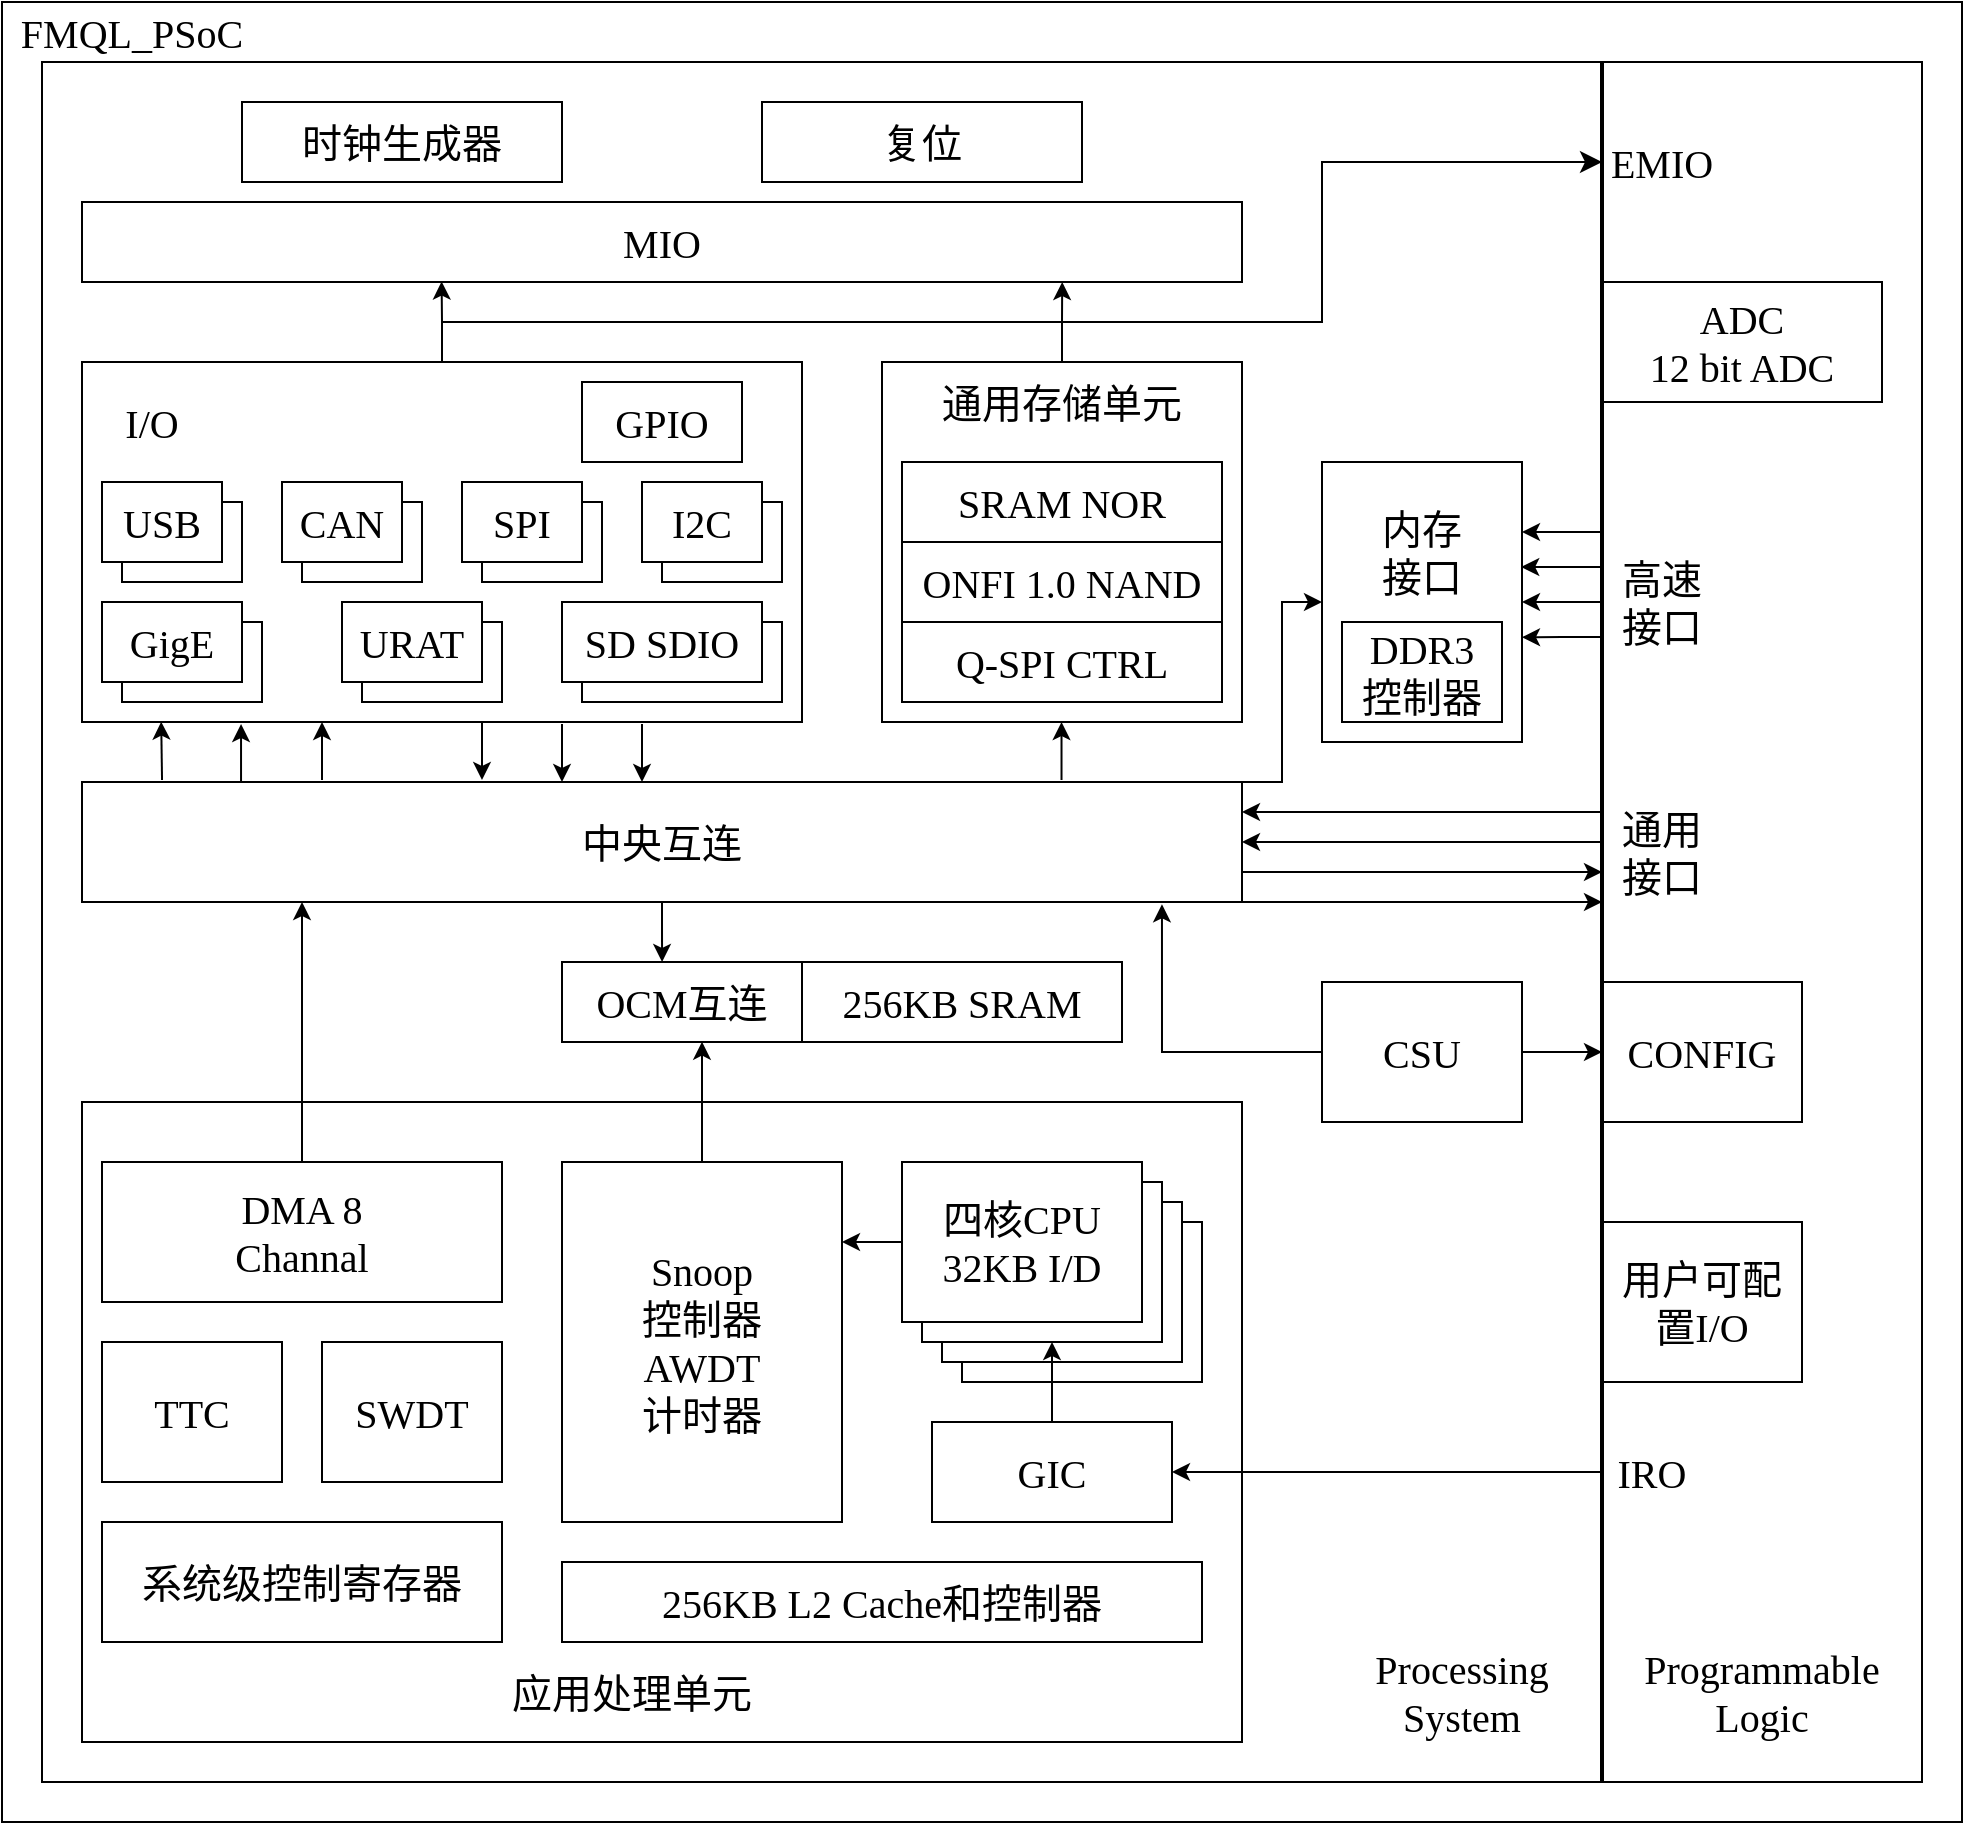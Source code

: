 <mxfile version="24.0.0" type="github">
  <diagram name="第 1 页" id="74pcK1IsbcXQ7R1hPMTi">
    <mxGraphModel dx="3499" dy="1283" grid="1" gridSize="10" guides="1" tooltips="1" connect="1" arrows="1" fold="1" page="0" pageScale="1" pageWidth="827" pageHeight="1169" math="0" shadow="0">
      <root>
        <mxCell id="0" />
        <mxCell id="1" parent="0" />
        <mxCell id="eo6wNEDuXgDLhp5QCw0Y-1" value="" style="rounded=0;whiteSpace=wrap;html=1;fillColor=none;" vertex="1" parent="1">
          <mxGeometry x="-960" y="120" width="980" height="910" as="geometry" />
        </mxCell>
        <mxCell id="eo6wNEDuXgDLhp5QCw0Y-2" value="" style="rounded=0;whiteSpace=wrap;html=1;fillColor=none;" vertex="1" parent="1">
          <mxGeometry x="-940" y="150" width="940" height="860" as="geometry" />
        </mxCell>
        <mxCell id="eo6wNEDuXgDLhp5QCw0Y-76" value="" style="rounded=0;whiteSpace=wrap;html=1;strokeColor=default;align=center;verticalAlign=middle;fontFamily=宋体;fontSize=20;fontColor=default;fillColor=none;" vertex="1" parent="1">
          <mxGeometry x="-920" y="300" width="360" height="180" as="geometry" />
        </mxCell>
        <mxCell id="eo6wNEDuXgDLhp5QCw0Y-3" value="&lt;font face=&quot;微软雅黑&quot; style=&quot;font-size: 20px;&quot;&gt;FMQL_PSoC&lt;/font&gt;" style="text;html=1;align=center;verticalAlign=middle;whiteSpace=wrap;rounded=0;fontSize=20;" vertex="1" parent="1">
          <mxGeometry x="-960" y="120" width="130" height="30" as="geometry" />
        </mxCell>
        <mxCell id="eo6wNEDuXgDLhp5QCw0Y-4" value="&lt;font style=&quot;font-size: 20px;&quot;&gt;时钟生成器&lt;/font&gt;" style="rounded=0;whiteSpace=wrap;html=1;strokeColor=default;align=center;verticalAlign=middle;fontFamily=宋体;fontSize=20;fontColor=default;fillColor=none;" vertex="1" parent="1">
          <mxGeometry x="-840" y="170" width="160" height="40" as="geometry" />
        </mxCell>
        <mxCell id="eo6wNEDuXgDLhp5QCw0Y-5" value="&lt;font style=&quot;font-size: 20px;&quot;&gt;复位&lt;/font&gt;" style="rounded=0;whiteSpace=wrap;html=1;strokeColor=default;align=center;verticalAlign=middle;fontFamily=宋体;fontSize=20;fontColor=default;fillColor=none;" vertex="1" parent="1">
          <mxGeometry x="-580" y="170" width="160" height="40" as="geometry" />
        </mxCell>
        <mxCell id="eo6wNEDuXgDLhp5QCw0Y-8" value="" style="rounded=0;whiteSpace=wrap;html=1;strokeColor=default;align=center;verticalAlign=middle;fontFamily=宋体;fontSize=20;fontColor=default;fillColor=none;" vertex="1" parent="1">
          <mxGeometry x="-920" y="670" width="580" height="320" as="geometry" />
        </mxCell>
        <mxCell id="eo6wNEDuXgDLhp5QCw0Y-9" value="&lt;font style=&quot;font-size: 20px;&quot;&gt;系统级控制寄存器&lt;/font&gt;" style="rounded=0;whiteSpace=wrap;html=1;strokeColor=default;align=center;verticalAlign=middle;fontFamily=宋体;fontSize=20;fontColor=default;fillColor=none;" vertex="1" parent="1">
          <mxGeometry x="-910" y="880" width="200" height="60" as="geometry" />
        </mxCell>
        <mxCell id="eo6wNEDuXgDLhp5QCw0Y-84" style="edgeStyle=orthogonalEdgeStyle;rounded=0;orthogonalLoop=1;jettySize=auto;html=1;entryX=0;entryY=0.5;entryDx=0;entryDy=0;fontFamily=微软雅黑;fontSize=16;fontColor=default;exitX=1;exitY=0;exitDx=0;exitDy=0;" edge="1" parent="1" source="eo6wNEDuXgDLhp5QCw0Y-10" target="eo6wNEDuXgDLhp5QCw0Y-7">
          <mxGeometry relative="1" as="geometry">
            <mxPoint x="-340" y="520" as="sourcePoint" />
            <Array as="points">
              <mxPoint x="-320" y="510" />
              <mxPoint x="-320" y="420" />
            </Array>
          </mxGeometry>
        </mxCell>
        <mxCell id="eo6wNEDuXgDLhp5QCw0Y-85" style="edgeStyle=orthogonalEdgeStyle;rounded=0;orthogonalLoop=1;jettySize=auto;html=1;exitX=1;exitY=0.25;exitDx=0;exitDy=0;fontFamily=微软雅黑;fontSize=16;fontColor=default;startArrow=classic;startFill=1;endArrow=none;endFill=0;" edge="1" parent="1" source="eo6wNEDuXgDLhp5QCw0Y-10">
          <mxGeometry relative="1" as="geometry">
            <mxPoint x="-160" y="525" as="targetPoint" />
          </mxGeometry>
        </mxCell>
        <mxCell id="eo6wNEDuXgDLhp5QCw0Y-86" style="edgeStyle=orthogonalEdgeStyle;rounded=0;orthogonalLoop=1;jettySize=auto;html=1;exitX=1;exitY=0.5;exitDx=0;exitDy=0;fontFamily=微软雅黑;fontSize=16;fontColor=default;strokeColor=default;align=center;verticalAlign=middle;labelBackgroundColor=default;startArrow=classic;startFill=1;endArrow=none;endFill=0;" edge="1" parent="1" source="eo6wNEDuXgDLhp5QCw0Y-10">
          <mxGeometry relative="1" as="geometry">
            <mxPoint x="-160" y="540" as="targetPoint" />
          </mxGeometry>
        </mxCell>
        <mxCell id="eo6wNEDuXgDLhp5QCw0Y-87" style="edgeStyle=orthogonalEdgeStyle;rounded=0;orthogonalLoop=1;jettySize=auto;html=1;exitX=1;exitY=0.75;exitDx=0;exitDy=0;fontFamily=微软雅黑;fontSize=16;fontColor=default;" edge="1" parent="1" source="eo6wNEDuXgDLhp5QCw0Y-10">
          <mxGeometry relative="1" as="geometry">
            <mxPoint x="-160" y="555" as="targetPoint" />
          </mxGeometry>
        </mxCell>
        <mxCell id="eo6wNEDuXgDLhp5QCw0Y-89" style="edgeStyle=elbowEdgeStyle;rounded=0;orthogonalLoop=1;jettySize=auto;html=1;exitX=1;exitY=1;exitDx=0;exitDy=0;fontFamily=微软雅黑;fontSize=16;fontColor=default;elbow=vertical;" edge="1" parent="1" source="eo6wNEDuXgDLhp5QCw0Y-10">
          <mxGeometry relative="1" as="geometry">
            <mxPoint x="-160" y="570" as="targetPoint" />
          </mxGeometry>
        </mxCell>
        <mxCell id="eo6wNEDuXgDLhp5QCw0Y-10" value="&lt;font style=&quot;font-size: 20px;&quot;&gt;中央互连&lt;/font&gt;" style="rounded=0;whiteSpace=wrap;html=1;strokeColor=default;align=center;verticalAlign=middle;fontFamily=宋体;fontSize=20;fontColor=default;fillColor=none;" vertex="1" parent="1">
          <mxGeometry x="-920" y="510" width="580" height="60" as="geometry" />
        </mxCell>
        <mxCell id="eo6wNEDuXgDLhp5QCw0Y-12" value="MIO" style="rounded=0;whiteSpace=wrap;html=1;strokeColor=default;align=center;verticalAlign=middle;fontFamily=微软雅黑;fontSize=20;fontColor=default;fillColor=none;" vertex="1" parent="1">
          <mxGeometry x="-920" y="220" width="580" height="40" as="geometry" />
        </mxCell>
        <mxCell id="eo6wNEDuXgDLhp5QCw0Y-14" value="GPIO" style="rounded=0;whiteSpace=wrap;html=1;strokeColor=default;align=center;verticalAlign=middle;fontFamily=微软雅黑;fontSize=20;fontColor=default;fillColor=none;" vertex="1" parent="1">
          <mxGeometry x="-670" y="310" width="80" height="40" as="geometry" />
        </mxCell>
        <mxCell id="eo6wNEDuXgDLhp5QCw0Y-18" value="" style="group;fontSize=20;" vertex="1" connectable="0" parent="1">
          <mxGeometry x="-910" y="360" width="70" height="50" as="geometry" />
        </mxCell>
        <mxCell id="eo6wNEDuXgDLhp5QCw0Y-17" value="" style="rounded=0;whiteSpace=wrap;html=1;strokeColor=default;align=center;verticalAlign=middle;fontFamily=微软雅黑;fontSize=16;fontColor=default;fillColor=default;shadow=0;textShadow=0;" vertex="1" parent="eo6wNEDuXgDLhp5QCw0Y-18">
          <mxGeometry x="10" y="10" width="60" height="40" as="geometry" />
        </mxCell>
        <mxCell id="eo6wNEDuXgDLhp5QCw0Y-16" value="&lt;font style=&quot;font-size: 20px;&quot;&gt;USB&lt;/font&gt;" style="rounded=0;whiteSpace=wrap;html=1;strokeColor=default;align=center;verticalAlign=middle;fontFamily=微软雅黑;fontSize=16;fontColor=default;fillColor=default;shadow=0;textShadow=0;" vertex="1" parent="eo6wNEDuXgDLhp5QCw0Y-18">
          <mxGeometry width="60" height="40" as="geometry" />
        </mxCell>
        <mxCell id="eo6wNEDuXgDLhp5QCw0Y-19" value="" style="group;fontSize=20;" vertex="1" connectable="0" parent="1">
          <mxGeometry x="-730" y="360" width="70" height="50" as="geometry" />
        </mxCell>
        <mxCell id="eo6wNEDuXgDLhp5QCw0Y-20" value="" style="rounded=0;whiteSpace=wrap;html=1;strokeColor=default;align=center;verticalAlign=middle;fontFamily=微软雅黑;fontSize=16;fontColor=default;fillColor=default;shadow=0;textShadow=0;" vertex="1" parent="eo6wNEDuXgDLhp5QCw0Y-19">
          <mxGeometry x="10" y="10" width="60" height="40" as="geometry" />
        </mxCell>
        <mxCell id="eo6wNEDuXgDLhp5QCw0Y-21" value="&lt;font style=&quot;font-size: 20px;&quot;&gt;SPI&lt;/font&gt;" style="rounded=0;whiteSpace=wrap;html=1;strokeColor=default;align=center;verticalAlign=middle;fontFamily=微软雅黑;fontSize=16;fontColor=default;fillColor=default;shadow=0;textShadow=0;" vertex="1" parent="eo6wNEDuXgDLhp5QCw0Y-19">
          <mxGeometry width="60" height="40" as="geometry" />
        </mxCell>
        <mxCell id="eo6wNEDuXgDLhp5QCw0Y-22" value="" style="group;fontSize=20;" vertex="1" connectable="0" parent="1">
          <mxGeometry x="-640" y="360" width="70" height="50" as="geometry" />
        </mxCell>
        <mxCell id="eo6wNEDuXgDLhp5QCw0Y-23" value="" style="rounded=0;whiteSpace=wrap;html=1;strokeColor=default;align=center;verticalAlign=middle;fontFamily=微软雅黑;fontSize=16;fontColor=default;fillColor=default;shadow=0;textShadow=0;" vertex="1" parent="eo6wNEDuXgDLhp5QCw0Y-22">
          <mxGeometry x="10" y="10" width="60" height="40" as="geometry" />
        </mxCell>
        <mxCell id="eo6wNEDuXgDLhp5QCw0Y-24" value="&lt;font style=&quot;font-size: 20px;&quot;&gt;I2C&lt;/font&gt;" style="rounded=0;whiteSpace=wrap;html=1;strokeColor=default;align=center;verticalAlign=middle;fontFamily=微软雅黑;fontSize=16;fontColor=default;fillColor=default;shadow=0;textShadow=0;" vertex="1" parent="eo6wNEDuXgDLhp5QCw0Y-22">
          <mxGeometry width="60" height="40" as="geometry" />
        </mxCell>
        <mxCell id="eo6wNEDuXgDLhp5QCw0Y-25" value="" style="group;fontSize=20;" vertex="1" connectable="0" parent="1">
          <mxGeometry x="-820" y="360" width="70" height="50" as="geometry" />
        </mxCell>
        <mxCell id="eo6wNEDuXgDLhp5QCw0Y-26" value="" style="rounded=0;whiteSpace=wrap;html=1;strokeColor=default;align=center;verticalAlign=middle;fontFamily=微软雅黑;fontSize=16;fontColor=default;fillColor=default;shadow=0;textShadow=0;" vertex="1" parent="eo6wNEDuXgDLhp5QCw0Y-25">
          <mxGeometry x="10" y="10" width="60" height="40" as="geometry" />
        </mxCell>
        <mxCell id="eo6wNEDuXgDLhp5QCw0Y-27" value="&lt;font style=&quot;font-size: 20px;&quot;&gt;CAN&lt;/font&gt;" style="rounded=0;whiteSpace=wrap;html=1;strokeColor=default;align=center;verticalAlign=middle;fontFamily=微软雅黑;fontSize=16;fontColor=default;fillColor=default;shadow=0;textShadow=0;" vertex="1" parent="eo6wNEDuXgDLhp5QCw0Y-25">
          <mxGeometry width="60" height="40" as="geometry" />
        </mxCell>
        <mxCell id="eo6wNEDuXgDLhp5QCw0Y-28" value="" style="group;fontSize=20;" vertex="1" connectable="0" parent="1">
          <mxGeometry x="-910" y="420" width="80" height="50" as="geometry" />
        </mxCell>
        <mxCell id="eo6wNEDuXgDLhp5QCw0Y-29" value="" style="rounded=0;whiteSpace=wrap;html=1;strokeColor=default;align=center;verticalAlign=middle;fontFamily=微软雅黑;fontSize=16;fontColor=default;fillColor=default;shadow=0;textShadow=0;" vertex="1" parent="eo6wNEDuXgDLhp5QCw0Y-28">
          <mxGeometry x="10" y="10" width="70" height="40" as="geometry" />
        </mxCell>
        <mxCell id="eo6wNEDuXgDLhp5QCw0Y-30" value="&lt;font style=&quot;font-size: 20px;&quot; face=&quot;微软雅黑&quot;&gt;GigE&lt;/font&gt;" style="rounded=0;whiteSpace=wrap;html=1;strokeColor=default;align=center;verticalAlign=middle;fontFamily=微软雅黑;fontSize=16;fontColor=default;fillColor=default;shadow=0;textShadow=0;" vertex="1" parent="eo6wNEDuXgDLhp5QCw0Y-28">
          <mxGeometry width="70" height="40" as="geometry" />
        </mxCell>
        <mxCell id="eo6wNEDuXgDLhp5QCw0Y-34" value="" style="group;fontSize=20;" vertex="1" connectable="0" parent="1">
          <mxGeometry x="-790" y="420" width="80" height="50" as="geometry" />
        </mxCell>
        <mxCell id="eo6wNEDuXgDLhp5QCw0Y-35" value="" style="rounded=0;whiteSpace=wrap;html=1;strokeColor=default;align=center;verticalAlign=middle;fontFamily=微软雅黑;fontSize=16;fontColor=default;fillColor=default;shadow=0;textShadow=0;" vertex="1" parent="eo6wNEDuXgDLhp5QCw0Y-34">
          <mxGeometry x="10" y="10" width="70" height="40" as="geometry" />
        </mxCell>
        <mxCell id="eo6wNEDuXgDLhp5QCw0Y-36" value="&lt;font style=&quot;font-size: 20px;&quot; face=&quot;微软雅黑&quot;&gt;URAT&lt;/font&gt;&lt;span style=&quot;color: rgba(0, 0, 0, 0); font-family: monospace; font-size: 0px; text-align: start; text-wrap: nowrap;&quot;&gt;%3CmxGraphModel%3E%3Croot%3E%3CmxCell%20id%3D%220%22%2F%3E%3CmxCell%20id%3D%221%22%20parent%3D%220%22%2F%3E%3CmxCell%20id%3D%222%22%20value%3D%22%22%20style%3D%22group%3BfontSize%3D20%3B%22%20vertex%3D%221%22%20connectable%3D%220%22%20parent%3D%221%22%3E%3CmxGeometry%20x%3D%22-600%22%20y%3D%22560%22%20width%3D%2270%22%20height%3D%2250%22%20as%3D%22geometry%22%2F%3E%3C%2FmxCell%3E%3CmxCell%20id%3D%223%22%20value%3D%22%22%20style%3D%22rounded%3D0%3BwhiteSpace%3Dwrap%3Bhtml%3D1%3BstrokeColor%3Ddefault%3Balign%3Dcenter%3BverticalAlign%3Dmiddle%3BfontFamily%3D%E5%BE%AE%E8%BD%AF%E9%9B%85%E9%BB%91%3BfontSize%3D16%3BfontColor%3Ddefault%3BfillColor%3Ddefault%3Bshadow%3D0%3BtextShadow%3D0%3B%22%20vertex%3D%221%22%20parent%3D%222%22%3E%3CmxGeometry%20x%3D%2210%22%20y%3D%2210%22%20width%3D%2260%22%20height%3D%2240%22%20as%3D%22geometry%22%2F%3E%3C%2FmxCell%3E%3CmxCell%20id%3D%224%22%20value%3D%22%26lt%3Bfont%20style%3D%26quot%3Bfont-size%3A%2020px%3B%26quot%3B%20face%3D%26quot%3B%E5%BE%AE%E8%BD%AF%E9%9B%85%E9%BB%91%26quot%3B%26gt%3BGigE%26lt%3B%2Ffont%26gt%3B%22%20style%3D%22rounded%3D0%3BwhiteSpace%3Dwrap%3Bhtml%3D1%3BstrokeColor%3Ddefault%3Balign%3Dcenter%3BverticalAlign%3Dmiddle%3BfontFamily%3D%E5%BE%AE%E8%BD%AF%E9%9B%85%E9%BB%91%3BfontSize%3D16%3BfontColor%3Ddefault%3BfillColor%3Ddefault%3Bshadow%3D0%3BtextShadow%3D0%3B%22%20vertex%3D%221%22%20parent%3D%222%22%3E%3CmxGeometry%20width%3D%2260%22%20height%3D%2240%22%20as%3D%22geometry%22%2F%3E%3C%2FmxCell%3E%3C%2Froot%3E%3C%2FmxGraphModel%3E&lt;/span&gt;" style="rounded=0;whiteSpace=wrap;html=1;strokeColor=default;align=center;verticalAlign=middle;fontFamily=微软雅黑;fontSize=16;fontColor=default;fillColor=default;shadow=0;textShadow=0;" vertex="1" parent="eo6wNEDuXgDLhp5QCw0Y-34">
          <mxGeometry width="70" height="40" as="geometry" />
        </mxCell>
        <mxCell id="eo6wNEDuXgDLhp5QCw0Y-37" value="" style="group;fontSize=20;" vertex="1" connectable="0" parent="1">
          <mxGeometry x="-680" y="420" width="110" height="50" as="geometry" />
        </mxCell>
        <mxCell id="eo6wNEDuXgDLhp5QCw0Y-38" value="" style="rounded=0;whiteSpace=wrap;html=1;strokeColor=default;align=center;verticalAlign=middle;fontFamily=微软雅黑;fontSize=16;fontColor=default;fillColor=default;shadow=0;textShadow=0;" vertex="1" parent="eo6wNEDuXgDLhp5QCw0Y-37">
          <mxGeometry x="10" y="10" width="100" height="40" as="geometry" />
        </mxCell>
        <mxCell id="eo6wNEDuXgDLhp5QCw0Y-39" value="&lt;font style=&quot;font-size: 20px;&quot; face=&quot;微软雅黑&quot;&gt;SD SDIO&lt;/font&gt;" style="rounded=0;whiteSpace=wrap;html=1;strokeColor=default;align=center;verticalAlign=middle;fontFamily=微软雅黑;fontSize=16;fontColor=default;fillColor=default;shadow=0;textShadow=0;" vertex="1" parent="eo6wNEDuXgDLhp5QCw0Y-37">
          <mxGeometry width="100" height="40" as="geometry" />
        </mxCell>
        <mxCell id="eo6wNEDuXgDLhp5QCw0Y-43" value="" style="group" vertex="1" connectable="0" parent="1">
          <mxGeometry x="-300" y="350" width="100" height="140" as="geometry" />
        </mxCell>
        <mxCell id="eo6wNEDuXgDLhp5QCw0Y-7" value="&lt;div style=&quot;font-size: 20px;&quot;&gt;&lt;div style=&quot;font-size: 20px;&quot;&gt;&lt;br style=&quot;font-size: 20px;&quot;&gt;&lt;/div&gt;&lt;/div&gt;" style="rounded=0;whiteSpace=wrap;html=1;strokeColor=default;align=center;verticalAlign=middle;fontFamily=宋体;fontSize=20;fontColor=default;fillColor=none;" vertex="1" parent="eo6wNEDuXgDLhp5QCw0Y-43">
          <mxGeometry width="100" height="140" as="geometry" />
        </mxCell>
        <mxCell id="eo6wNEDuXgDLhp5QCw0Y-11" value="&lt;font style=&quot;font-size: 20px;&quot; face=&quot;微软雅黑&quot;&gt;DDR3&lt;/font&gt;&lt;div style=&quot;font-size: 20px;&quot;&gt;&lt;font style=&quot;font-size: 20px;&quot;&gt;控制器&lt;/font&gt;&lt;/div&gt;" style="rounded=0;whiteSpace=wrap;html=1;strokeColor=default;align=center;verticalAlign=middle;fontFamily=宋体;fontSize=20;fontColor=default;fillColor=none;" vertex="1" parent="eo6wNEDuXgDLhp5QCw0Y-43">
          <mxGeometry x="10" y="80" width="80" height="50" as="geometry" />
        </mxCell>
        <mxCell id="eo6wNEDuXgDLhp5QCw0Y-110" value="&lt;font face=&quot;宋体&quot;&gt;内存&lt;/font&gt;&lt;br&gt;&lt;div&gt;&lt;font face=&quot;宋体&quot;&gt;接口&lt;/font&gt;&lt;/div&gt;" style="text;html=1;align=center;verticalAlign=middle;whiteSpace=wrap;rounded=0;fontSize=20;" vertex="1" parent="eo6wNEDuXgDLhp5QCw0Y-43">
          <mxGeometry x="20" y="10" width="60" height="70" as="geometry" />
        </mxCell>
        <mxCell id="eo6wNEDuXgDLhp5QCw0Y-108" style="edgeStyle=orthogonalEdgeStyle;rounded=0;orthogonalLoop=1;jettySize=auto;html=1;entryX=0;entryY=0.5;entryDx=0;entryDy=0;fontFamily=微软雅黑;fontSize=16;fontColor=default;" edge="1" parent="1" source="eo6wNEDuXgDLhp5QCw0Y-51" target="eo6wNEDuXgDLhp5QCw0Y-52">
          <mxGeometry relative="1" as="geometry" />
        </mxCell>
        <mxCell id="eo6wNEDuXgDLhp5QCw0Y-51" value="&lt;font face=&quot;微软雅黑&quot;&gt;CSU&lt;/font&gt;" style="rounded=0;whiteSpace=wrap;html=1;strokeColor=default;align=center;verticalAlign=middle;fontFamily=宋体;fontSize=20;fontColor=default;fillColor=none;" vertex="1" parent="1">
          <mxGeometry x="-300" y="610" width="100" height="70" as="geometry" />
        </mxCell>
        <mxCell id="eo6wNEDuXgDLhp5QCw0Y-52" value="&lt;font face=&quot;微软雅黑&quot;&gt;CONFIG&lt;/font&gt;" style="rounded=0;whiteSpace=wrap;html=1;strokeColor=default;align=center;verticalAlign=middle;fontFamily=宋体;fontSize=20;fontColor=default;fillColor=none;" vertex="1" parent="1">
          <mxGeometry x="-160" y="610" width="100" height="70" as="geometry" />
        </mxCell>
        <mxCell id="eo6wNEDuXgDLhp5QCw0Y-54" value="&lt;font face=&quot;宋体&quot;&gt;用户可配置&lt;/font&gt;&lt;font face=&quot;微软雅黑&quot;&gt;I/O&lt;/font&gt;" style="rounded=0;whiteSpace=wrap;html=1;strokeColor=default;align=center;verticalAlign=middle;fontFamily=宋体;fontSize=20;fontColor=default;fillColor=none;" vertex="1" parent="1">
          <mxGeometry x="-160" y="730" width="100" height="80" as="geometry" />
        </mxCell>
        <mxCell id="eo6wNEDuXgDLhp5QCw0Y-55" value="&lt;span style=&quot;font-size: 20px;&quot;&gt;ADC&lt;/span&gt;&lt;div&gt;&lt;span style=&quot;font-size: 20px;&quot;&gt;12 bit ADC&lt;/span&gt;&lt;/div&gt;" style="rounded=0;whiteSpace=wrap;html=1;strokeColor=default;align=center;verticalAlign=middle;fontFamily=微软雅黑;fontSize=16;fontColor=default;fillColor=none;shadow=0;textShadow=0;" vertex="1" parent="1">
          <mxGeometry x="-160" y="260" width="140" height="60" as="geometry" />
        </mxCell>
        <mxCell id="eo6wNEDuXgDLhp5QCw0Y-56" value="&lt;font face=&quot;微软雅黑&quot;&gt;GIC&lt;/font&gt;" style="rounded=0;whiteSpace=wrap;html=1;strokeColor=default;align=center;verticalAlign=middle;fontFamily=宋体;fontSize=20;fontColor=default;fillColor=none;" vertex="1" parent="1">
          <mxGeometry x="-495" y="830" width="120" height="50" as="geometry" />
        </mxCell>
        <mxCell id="eo6wNEDuXgDLhp5QCw0Y-63" value="" style="group" vertex="1" connectable="0" parent="1">
          <mxGeometry x="-510" y="700" width="150" height="110" as="geometry" />
        </mxCell>
        <mxCell id="eo6wNEDuXgDLhp5QCw0Y-62" value="" style="rounded=0;whiteSpace=wrap;html=1;strokeColor=default;align=center;verticalAlign=middle;fontFamily=宋体;fontSize=20;fontColor=default;fillColor=default;" vertex="1" parent="eo6wNEDuXgDLhp5QCw0Y-63">
          <mxGeometry x="30" y="30" width="120" height="80" as="geometry" />
        </mxCell>
        <mxCell id="eo6wNEDuXgDLhp5QCw0Y-61" value="" style="rounded=0;whiteSpace=wrap;html=1;strokeColor=default;align=center;verticalAlign=middle;fontFamily=宋体;fontSize=20;fontColor=default;fillColor=default;" vertex="1" parent="eo6wNEDuXgDLhp5QCw0Y-63">
          <mxGeometry x="20" y="20" width="120" height="80" as="geometry" />
        </mxCell>
        <mxCell id="eo6wNEDuXgDLhp5QCw0Y-59" value="" style="rounded=0;whiteSpace=wrap;html=1;strokeColor=default;align=center;verticalAlign=middle;fontFamily=宋体;fontSize=20;fontColor=default;fillColor=default;" vertex="1" parent="eo6wNEDuXgDLhp5QCw0Y-63">
          <mxGeometry x="10" y="10" width="120" height="80" as="geometry" />
        </mxCell>
        <mxCell id="eo6wNEDuXgDLhp5QCw0Y-57" value="四核&lt;font face=&quot;微软雅黑&quot;&gt;CPU&lt;/font&gt;&lt;div&gt;&lt;font face=&quot;微软雅黑&quot;&gt;32KB I/D&lt;/font&gt;&lt;/div&gt;" style="rounded=0;whiteSpace=wrap;html=1;strokeColor=default;align=center;verticalAlign=middle;fontFamily=宋体;fontSize=20;fontColor=default;fillColor=default;" vertex="1" parent="eo6wNEDuXgDLhp5QCw0Y-63">
          <mxGeometry width="120" height="80" as="geometry" />
        </mxCell>
        <mxCell id="eo6wNEDuXgDLhp5QCw0Y-64" value="&lt;font face=&quot;微软雅黑&quot;&gt;DMA 8&lt;/font&gt;&lt;div&gt;&lt;font face=&quot;微软雅黑&quot;&gt;Channal&lt;/font&gt;&lt;/div&gt;" style="rounded=0;whiteSpace=wrap;html=1;strokeColor=default;align=center;verticalAlign=middle;fontFamily=宋体;fontSize=20;fontColor=default;fillColor=none;" vertex="1" parent="1">
          <mxGeometry x="-910" y="700" width="200" height="70" as="geometry" />
        </mxCell>
        <mxCell id="eo6wNEDuXgDLhp5QCw0Y-66" value="&lt;font face=&quot;微软雅黑&quot;&gt;TTC&lt;/font&gt;" style="rounded=0;whiteSpace=wrap;html=1;strokeColor=default;align=center;verticalAlign=middle;fontFamily=宋体;fontSize=20;fontColor=default;fillColor=none;" vertex="1" parent="1">
          <mxGeometry x="-910" y="790" width="90" height="70" as="geometry" />
        </mxCell>
        <mxCell id="eo6wNEDuXgDLhp5QCw0Y-67" value="&lt;font face=&quot;微软雅黑&quot;&gt;SWDT&lt;/font&gt;" style="rounded=0;whiteSpace=wrap;html=1;strokeColor=default;align=center;verticalAlign=middle;fontFamily=宋体;fontSize=20;fontColor=default;fillColor=none;" vertex="1" parent="1">
          <mxGeometry x="-800" y="790" width="90" height="70" as="geometry" />
        </mxCell>
        <mxCell id="eo6wNEDuXgDLhp5QCw0Y-68" value="&lt;font face=&quot;微软雅黑&quot;&gt;Snoop&lt;/font&gt;&lt;div&gt;控制器&lt;/div&gt;&lt;div&gt;&lt;font face=&quot;微软雅黑&quot;&gt;AWDT&lt;/font&gt;&lt;/div&gt;&lt;div&gt;&lt;font face=&quot;宋体&quot;&gt;计时器&lt;/font&gt;&lt;/div&gt;" style="rounded=0;whiteSpace=wrap;html=1;strokeColor=default;align=center;verticalAlign=middle;fontFamily=宋体;fontSize=20;fontColor=default;fillColor=none;" vertex="1" parent="1">
          <mxGeometry x="-680" y="700" width="140" height="180" as="geometry" />
        </mxCell>
        <mxCell id="eo6wNEDuXgDLhp5QCw0Y-69" value="256KB L2 Cache&lt;font face=&quot;宋体&quot;&gt;和控制器&lt;/font&gt;" style="rounded=0;whiteSpace=wrap;html=1;strokeColor=default;align=center;verticalAlign=middle;fontFamily=微软雅黑;fontSize=20;fontColor=default;fillColor=none;" vertex="1" parent="1">
          <mxGeometry x="-680" y="900" width="320" height="40" as="geometry" />
        </mxCell>
        <mxCell id="eo6wNEDuXgDLhp5QCw0Y-70" value="" style="group" vertex="1" connectable="0" parent="1">
          <mxGeometry x="-680" y="600" width="280" height="40" as="geometry" />
        </mxCell>
        <mxCell id="eo6wNEDuXgDLhp5QCw0Y-48" value="&lt;font style=&quot;font-size: 20px;&quot; face=&quot;微软雅黑&quot;&gt;OCM&lt;/font&gt;&lt;font face=&quot;宋体&quot; style=&quot;font-size: 20px;&quot;&gt;互连&lt;/font&gt;" style="rounded=0;whiteSpace=wrap;html=1;strokeColor=default;align=center;verticalAlign=middle;fontFamily=微软雅黑;fontSize=16;fontColor=default;fillColor=none;shadow=0;textShadow=0;" vertex="1" parent="eo6wNEDuXgDLhp5QCw0Y-70">
          <mxGeometry width="120" height="40" as="geometry" />
        </mxCell>
        <mxCell id="eo6wNEDuXgDLhp5QCw0Y-50" value="&lt;span style=&quot;font-size: 20px;&quot;&gt;256KB SRAM&lt;/span&gt;" style="rounded=0;whiteSpace=wrap;html=1;strokeColor=default;align=center;verticalAlign=middle;fontFamily=微软雅黑;fontSize=16;fontColor=default;fillColor=none;shadow=0;textShadow=0;" vertex="1" parent="eo6wNEDuXgDLhp5QCw0Y-70">
          <mxGeometry x="120" width="160" height="40" as="geometry" />
        </mxCell>
        <mxCell id="eo6wNEDuXgDLhp5QCw0Y-71" value="&lt;font face=&quot;宋体&quot; style=&quot;font-size: 20px;&quot;&gt;应用处理单元&lt;/font&gt;" style="text;html=1;align=center;verticalAlign=middle;whiteSpace=wrap;rounded=0;fontSize=20;" vertex="1" parent="1">
          <mxGeometry x="-710" y="950" width="130" height="30" as="geometry" />
        </mxCell>
        <mxCell id="eo6wNEDuXgDLhp5QCw0Y-72" value="&lt;font face=&quot;微软雅黑&quot; style=&quot;font-size: 20px;&quot;&gt;Processing&lt;/font&gt;&lt;div&gt;&lt;font face=&quot;微软雅黑&quot; style=&quot;font-size: 20px;&quot;&gt;System&lt;/font&gt;&lt;/div&gt;" style="text;html=1;align=center;verticalAlign=middle;whiteSpace=wrap;rounded=0;fontSize=20;" vertex="1" parent="1">
          <mxGeometry x="-300" y="930" width="140" height="70" as="geometry" />
        </mxCell>
        <mxCell id="eo6wNEDuXgDLhp5QCw0Y-73" value="&lt;font face=&quot;微软雅黑&quot;&gt;Programmable&lt;/font&gt;&lt;div&gt;&lt;font face=&quot;微软雅黑&quot;&gt;Logic&lt;/font&gt;&lt;/div&gt;" style="text;html=1;align=center;verticalAlign=middle;whiteSpace=wrap;rounded=0;fontSize=20;" vertex="1" parent="1">
          <mxGeometry x="-160" y="930" width="160" height="70" as="geometry" />
        </mxCell>
        <mxCell id="eo6wNEDuXgDLhp5QCw0Y-98" style="edgeStyle=orthogonalEdgeStyle;rounded=0;orthogonalLoop=1;jettySize=auto;html=1;exitX=0;exitY=0.5;exitDx=0;exitDy=0;entryX=1;entryY=0.5;entryDx=0;entryDy=0;fontFamily=微软雅黑;fontSize=16;fontColor=default;" edge="1" parent="1" source="eo6wNEDuXgDLhp5QCw0Y-74" target="eo6wNEDuXgDLhp5QCw0Y-56">
          <mxGeometry relative="1" as="geometry" />
        </mxCell>
        <mxCell id="eo6wNEDuXgDLhp5QCw0Y-74" value="&lt;font face=&quot;微软雅黑&quot;&gt;IRO&lt;/font&gt;" style="text;html=1;align=center;verticalAlign=middle;whiteSpace=wrap;rounded=0;fontSize=20;" vertex="1" parent="1">
          <mxGeometry x="-160" y="840" width="50" height="30" as="geometry" />
        </mxCell>
        <mxCell id="eo6wNEDuXgDLhp5QCw0Y-75" value="" style="endArrow=none;html=1;rounded=0;fontFamily=微软雅黑;fontSize=16;fontColor=default;strokeWidth=2;edgeStyle=elbowEdgeStyle;" edge="1" parent="1">
          <mxGeometry width="50" height="50" relative="1" as="geometry">
            <mxPoint x="-160" y="1010" as="sourcePoint" />
            <mxPoint x="-160" y="150" as="targetPoint" />
          </mxGeometry>
        </mxCell>
        <mxCell id="eo6wNEDuXgDLhp5QCw0Y-78" value="&lt;font face=&quot;微软雅黑&quot;&gt;I/O&lt;/font&gt;" style="text;html=1;align=center;verticalAlign=middle;whiteSpace=wrap;rounded=0;fontSize=20;" vertex="1" parent="1">
          <mxGeometry x="-910" y="315" width="50" height="30" as="geometry" />
        </mxCell>
        <mxCell id="eo6wNEDuXgDLhp5QCw0Y-6" value="" style="rounded=0;whiteSpace=wrap;html=1;strokeColor=default;align=center;verticalAlign=middle;fontFamily=宋体;fontSize=20;fontColor=default;fillColor=none;" vertex="1" parent="1">
          <mxGeometry x="-520" y="300" width="180" height="180" as="geometry" />
        </mxCell>
        <mxCell id="eo6wNEDuXgDLhp5QCw0Y-41" value="&lt;font style=&quot;font-size: 20px;&quot; face=&quot;微软雅黑&quot;&gt;SRAM NOR&lt;/font&gt;" style="rounded=0;whiteSpace=wrap;html=1;strokeColor=default;align=center;verticalAlign=middle;fontFamily=微软雅黑;fontSize=16;fontColor=default;fillColor=none;shadow=0;textShadow=0;" vertex="1" parent="1">
          <mxGeometry x="-510" y="350" width="160" height="40" as="geometry" />
        </mxCell>
        <mxCell id="eo6wNEDuXgDLhp5QCw0Y-42" value="&lt;font style=&quot;font-size: 20px;&quot; face=&quot;微软雅黑&quot;&gt;ONFI 1.0 NAND&lt;/font&gt;" style="rounded=0;whiteSpace=wrap;html=1;strokeColor=default;align=center;verticalAlign=middle;fontFamily=微软雅黑;fontSize=16;fontColor=default;fillColor=none;shadow=0;textShadow=0;" vertex="1" parent="1">
          <mxGeometry x="-510" y="390" width="160" height="40" as="geometry" />
        </mxCell>
        <mxCell id="eo6wNEDuXgDLhp5QCw0Y-45" value="&lt;font style=&quot;font-size: 20px;&quot; face=&quot;微软雅黑&quot;&gt;Q-SPI CTRL&lt;/font&gt;" style="rounded=0;whiteSpace=wrap;html=1;strokeColor=default;align=center;verticalAlign=middle;fontFamily=微软雅黑;fontSize=16;fontColor=default;fillColor=none;shadow=0;textShadow=0;" vertex="1" parent="1">
          <mxGeometry x="-510" y="430" width="160" height="40" as="geometry" />
        </mxCell>
        <mxCell id="eo6wNEDuXgDLhp5QCw0Y-82" value="&lt;font face=&quot;宋体&quot;&gt;通用存储单元&lt;/font&gt;" style="text;html=1;align=center;verticalAlign=middle;whiteSpace=wrap;rounded=0;fontSize=20;" vertex="1" parent="1">
          <mxGeometry x="-495" y="305" width="130" height="30" as="geometry" />
        </mxCell>
        <mxCell id="eo6wNEDuXgDLhp5QCw0Y-83" style="edgeStyle=elbowEdgeStyle;rounded=0;orthogonalLoop=1;jettySize=auto;html=1;fontFamily=微软雅黑;fontSize=16;fontColor=default;" edge="1" parent="1" source="eo6wNEDuXgDLhp5QCw0Y-64" target="eo6wNEDuXgDLhp5QCw0Y-10">
          <mxGeometry relative="1" as="geometry">
            <Array as="points">
              <mxPoint x="-810" y="560" />
            </Array>
          </mxGeometry>
        </mxCell>
        <mxCell id="eo6wNEDuXgDLhp5QCw0Y-91" style="edgeStyle=orthogonalEdgeStyle;rounded=0;orthogonalLoop=1;jettySize=auto;html=1;entryX=0.845;entryY=1;entryDx=0;entryDy=0;entryPerimeter=0;fontFamily=微软雅黑;fontSize=16;fontColor=default;" edge="1" parent="1" source="eo6wNEDuXgDLhp5QCw0Y-6" target="eo6wNEDuXgDLhp5QCw0Y-12">
          <mxGeometry relative="1" as="geometry" />
        </mxCell>
        <mxCell id="eo6wNEDuXgDLhp5QCw0Y-92" value="" style="edgeStyle=elbowEdgeStyle;elbow=horizontal;endArrow=classic;html=1;curved=0;rounded=0;endSize=8;startSize=8;fontFamily=微软雅黑;fontSize=16;fontColor=default;" edge="1" parent="1">
          <mxGeometry width="50" height="50" relative="1" as="geometry">
            <mxPoint x="-740" y="280" as="sourcePoint" />
            <mxPoint x="-160" y="200" as="targetPoint" />
            <Array as="points">
              <mxPoint x="-300" y="230" />
            </Array>
          </mxGeometry>
        </mxCell>
        <mxCell id="eo6wNEDuXgDLhp5QCw0Y-93" value="&lt;font face=&quot;微软雅黑&quot;&gt;EMIO&lt;/font&gt;" style="text;html=1;align=center;verticalAlign=middle;whiteSpace=wrap;rounded=0;fontSize=20;" vertex="1" parent="1">
          <mxGeometry x="-160" y="180" width="60" height="40" as="geometry" />
        </mxCell>
        <mxCell id="eo6wNEDuXgDLhp5QCw0Y-114" style="edgeStyle=orthogonalEdgeStyle;rounded=0;orthogonalLoop=1;jettySize=auto;html=1;exitX=0;exitY=0.5;exitDx=0;exitDy=0;entryX=1;entryY=0.5;entryDx=0;entryDy=0;fontFamily=微软雅黑;fontSize=16;fontColor=default;" edge="1" parent="1" source="eo6wNEDuXgDLhp5QCw0Y-95" target="eo6wNEDuXgDLhp5QCw0Y-7">
          <mxGeometry relative="1" as="geometry" />
        </mxCell>
        <mxCell id="eo6wNEDuXgDLhp5QCw0Y-95" value="&lt;font face=&quot;宋体&quot;&gt;高速&lt;/font&gt;&lt;div&gt;&lt;font face=&quot;宋体&quot;&gt;接口&lt;/font&gt;&lt;/div&gt;" style="text;html=1;align=center;verticalAlign=middle;whiteSpace=wrap;rounded=0;fontSize=20;" vertex="1" parent="1">
          <mxGeometry x="-160" y="385" width="60" height="70" as="geometry" />
        </mxCell>
        <mxCell id="eo6wNEDuXgDLhp5QCw0Y-96" value="&lt;font face=&quot;宋体&quot;&gt;通用&lt;/font&gt;&lt;br&gt;&lt;div&gt;&lt;font face=&quot;宋体&quot;&gt;接口&lt;/font&gt;&lt;/div&gt;" style="text;html=1;align=center;verticalAlign=middle;whiteSpace=wrap;rounded=0;fontSize=20;" vertex="1" parent="1">
          <mxGeometry x="-160" y="510" width="60" height="70" as="geometry" />
        </mxCell>
        <mxCell id="eo6wNEDuXgDLhp5QCw0Y-99" value="" style="endArrow=classic;html=1;rounded=0;fontFamily=微软雅黑;fontSize=16;fontColor=default;exitX=0.069;exitY=-0.017;exitDx=0;exitDy=0;exitPerimeter=0;entryX=0.11;entryY=0.999;entryDx=0;entryDy=0;entryPerimeter=0;" edge="1" parent="1" source="eo6wNEDuXgDLhp5QCw0Y-10" target="eo6wNEDuXgDLhp5QCw0Y-76">
          <mxGeometry width="50" height="50" relative="1" as="geometry">
            <mxPoint x="440" y="650" as="sourcePoint" />
            <mxPoint x="-880" y="482" as="targetPoint" />
          </mxGeometry>
        </mxCell>
        <mxCell id="eo6wNEDuXgDLhp5QCw0Y-101" value="" style="endArrow=classic;html=1;rounded=0;fontFamily=微软雅黑;fontSize=16;fontColor=default;exitX=0.069;exitY=-0.017;exitDx=0;exitDy=0;exitPerimeter=0;entryX=0.11;entryY=0.999;entryDx=0;entryDy=0;entryPerimeter=0;" edge="1" parent="1">
          <mxGeometry width="50" height="50" relative="1" as="geometry">
            <mxPoint x="-840.48" y="510" as="sourcePoint" />
            <mxPoint x="-840.48" y="481" as="targetPoint" />
          </mxGeometry>
        </mxCell>
        <mxCell id="eo6wNEDuXgDLhp5QCw0Y-102" value="" style="endArrow=classic;html=1;rounded=0;fontFamily=微软雅黑;fontSize=16;fontColor=default;exitX=0.069;exitY=-0.017;exitDx=0;exitDy=0;exitPerimeter=0;entryX=0.11;entryY=0.999;entryDx=0;entryDy=0;entryPerimeter=0;" edge="1" parent="1">
          <mxGeometry width="50" height="50" relative="1" as="geometry">
            <mxPoint x="-800" y="509" as="sourcePoint" />
            <mxPoint x="-800" y="480" as="targetPoint" />
          </mxGeometry>
        </mxCell>
        <mxCell id="eo6wNEDuXgDLhp5QCw0Y-103" value="" style="endArrow=none;html=1;rounded=0;fontFamily=微软雅黑;fontSize=16;fontColor=default;exitX=0.069;exitY=-0.017;exitDx=0;exitDy=0;exitPerimeter=0;entryX=0.11;entryY=0.999;entryDx=0;entryDy=0;entryPerimeter=0;startArrow=classic;startFill=1;endFill=0;" edge="1" parent="1">
          <mxGeometry width="50" height="50" relative="1" as="geometry">
            <mxPoint x="-720" y="509" as="sourcePoint" />
            <mxPoint x="-720" y="480" as="targetPoint" />
          </mxGeometry>
        </mxCell>
        <mxCell id="eo6wNEDuXgDLhp5QCw0Y-104" value="" style="endArrow=none;html=1;rounded=0;fontFamily=微软雅黑;fontSize=16;fontColor=default;exitX=0.069;exitY=-0.017;exitDx=0;exitDy=0;exitPerimeter=0;entryX=0.11;entryY=0.999;entryDx=0;entryDy=0;entryPerimeter=0;startArrow=classic;startFill=1;endFill=0;" edge="1" parent="1">
          <mxGeometry width="50" height="50" relative="1" as="geometry">
            <mxPoint x="-680" y="510" as="sourcePoint" />
            <mxPoint x="-680" y="481" as="targetPoint" />
          </mxGeometry>
        </mxCell>
        <mxCell id="eo6wNEDuXgDLhp5QCw0Y-105" value="" style="endArrow=none;html=1;rounded=0;fontFamily=微软雅黑;fontSize=16;fontColor=default;exitX=0.069;exitY=-0.017;exitDx=0;exitDy=0;exitPerimeter=0;entryX=0.11;entryY=0.999;entryDx=0;entryDy=0;entryPerimeter=0;startArrow=classic;startFill=1;endFill=0;" edge="1" parent="1">
          <mxGeometry width="50" height="50" relative="1" as="geometry">
            <mxPoint x="-640" y="510" as="sourcePoint" />
            <mxPoint x="-640" y="481" as="targetPoint" />
          </mxGeometry>
        </mxCell>
        <mxCell id="eo6wNEDuXgDLhp5QCw0Y-106" value="" style="endArrow=classic;html=1;rounded=0;fontFamily=微软雅黑;fontSize=16;fontColor=default;exitX=0.069;exitY=-0.017;exitDx=0;exitDy=0;exitPerimeter=0;entryX=0.11;entryY=0.999;entryDx=0;entryDy=0;entryPerimeter=0;" edge="1" parent="1">
          <mxGeometry width="50" height="50" relative="1" as="geometry">
            <mxPoint x="-430.24" y="509" as="sourcePoint" />
            <mxPoint x="-430.24" y="480" as="targetPoint" />
          </mxGeometry>
        </mxCell>
        <mxCell id="eo6wNEDuXgDLhp5QCw0Y-107" style="edgeStyle=orthogonalEdgeStyle;rounded=0;orthogonalLoop=1;jettySize=auto;html=1;entryX=0.931;entryY=1.019;entryDx=0;entryDy=0;entryPerimeter=0;fontFamily=微软雅黑;fontSize=16;fontColor=default;" edge="1" parent="1" source="eo6wNEDuXgDLhp5QCw0Y-51" target="eo6wNEDuXgDLhp5QCw0Y-10">
          <mxGeometry relative="1" as="geometry" />
        </mxCell>
        <mxCell id="eo6wNEDuXgDLhp5QCw0Y-111" style="edgeStyle=orthogonalEdgeStyle;rounded=0;orthogonalLoop=1;jettySize=auto;html=1;entryX=1;entryY=0.222;entryDx=0;entryDy=0;entryPerimeter=0;fontFamily=微软雅黑;fontSize=16;fontColor=default;" edge="1" parent="1" source="eo6wNEDuXgDLhp5QCw0Y-57" target="eo6wNEDuXgDLhp5QCw0Y-68">
          <mxGeometry relative="1" as="geometry" />
        </mxCell>
        <mxCell id="eo6wNEDuXgDLhp5QCw0Y-112" style="edgeStyle=elbowEdgeStyle;rounded=0;orthogonalLoop=1;jettySize=auto;html=1;exitX=1;exitY=0.25;exitDx=0;exitDy=0;fontFamily=微软雅黑;fontSize=16;fontColor=default;elbow=vertical;strokeColor=default;align=center;verticalAlign=middle;labelBackgroundColor=default;endArrow=none;startArrow=classic;startFill=1;endFill=0;" edge="1" parent="1" source="eo6wNEDuXgDLhp5QCw0Y-7">
          <mxGeometry relative="1" as="geometry">
            <mxPoint x="-160" y="385" as="targetPoint" />
          </mxGeometry>
        </mxCell>
        <mxCell id="eo6wNEDuXgDLhp5QCw0Y-113" style="edgeStyle=orthogonalEdgeStyle;rounded=0;orthogonalLoop=1;jettySize=auto;html=1;exitX=0;exitY=0.25;exitDx=0;exitDy=0;entryX=0.996;entryY=0.375;entryDx=0;entryDy=0;entryPerimeter=0;fontFamily=微软雅黑;fontSize=16;fontColor=default;" edge="1" parent="1" source="eo6wNEDuXgDLhp5QCw0Y-95" target="eo6wNEDuXgDLhp5QCw0Y-7">
          <mxGeometry relative="1" as="geometry" />
        </mxCell>
        <mxCell id="eo6wNEDuXgDLhp5QCw0Y-115" style="edgeStyle=orthogonalEdgeStyle;rounded=0;orthogonalLoop=1;jettySize=auto;html=1;exitX=0;exitY=0.75;exitDx=0;exitDy=0;entryX=1;entryY=0.626;entryDx=0;entryDy=0;entryPerimeter=0;fontFamily=微软雅黑;fontSize=16;fontColor=default;" edge="1" parent="1" source="eo6wNEDuXgDLhp5QCw0Y-95" target="eo6wNEDuXgDLhp5QCw0Y-7">
          <mxGeometry relative="1" as="geometry" />
        </mxCell>
        <mxCell id="eo6wNEDuXgDLhp5QCw0Y-116" style="edgeStyle=orthogonalEdgeStyle;rounded=0;orthogonalLoop=1;jettySize=auto;html=1;entryX=0.417;entryY=0;entryDx=0;entryDy=0;entryPerimeter=0;fontFamily=微软雅黑;fontSize=16;fontColor=default;" edge="1" parent="1" source="eo6wNEDuXgDLhp5QCw0Y-10" target="eo6wNEDuXgDLhp5QCw0Y-48">
          <mxGeometry relative="1" as="geometry" />
        </mxCell>
        <mxCell id="eo6wNEDuXgDLhp5QCw0Y-117" style="edgeStyle=elbowEdgeStyle;rounded=0;orthogonalLoop=1;jettySize=auto;html=1;exitX=0.5;exitY=0;exitDx=0;exitDy=0;entryX=0.582;entryY=0.996;entryDx=0;entryDy=0;entryPerimeter=0;fontFamily=微软雅黑;fontSize=16;fontColor=default;" edge="1" parent="1" source="eo6wNEDuXgDLhp5QCw0Y-68" target="eo6wNEDuXgDLhp5QCw0Y-48">
          <mxGeometry relative="1" as="geometry" />
        </mxCell>
        <mxCell id="eo6wNEDuXgDLhp5QCw0Y-118" style="edgeStyle=elbowEdgeStyle;rounded=0;orthogonalLoop=1;jettySize=auto;html=1;fontFamily=微软雅黑;fontSize=16;fontColor=default;" edge="1" parent="1" source="eo6wNEDuXgDLhp5QCw0Y-56">
          <mxGeometry relative="1" as="geometry">
            <mxPoint x="-435" y="790" as="targetPoint" />
          </mxGeometry>
        </mxCell>
        <mxCell id="eo6wNEDuXgDLhp5QCw0Y-119" style="edgeStyle=orthogonalEdgeStyle;rounded=0;orthogonalLoop=1;jettySize=auto;html=1;exitX=0.5;exitY=0;exitDx=0;exitDy=0;entryX=0.31;entryY=0.994;entryDx=0;entryDy=0;entryPerimeter=0;fontFamily=微软雅黑;fontSize=16;fontColor=default;" edge="1" parent="1" source="eo6wNEDuXgDLhp5QCw0Y-76" target="eo6wNEDuXgDLhp5QCw0Y-12">
          <mxGeometry relative="1" as="geometry" />
        </mxCell>
      </root>
    </mxGraphModel>
  </diagram>
</mxfile>
